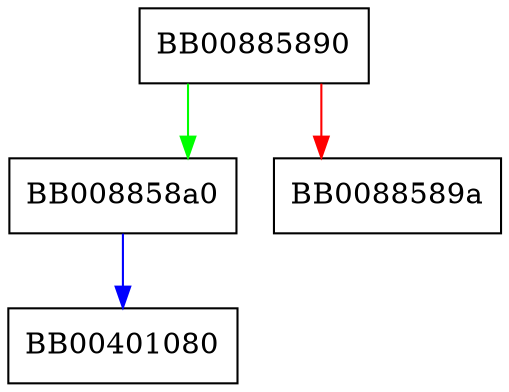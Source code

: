 digraph alloc_perturb {
  node [shape="box"];
  graph [splines=ortho];
  BB00885890 -> BB008858a0 [color="green"];
  BB00885890 -> BB0088589a [color="red"];
  BB008858a0 -> BB00401080 [color="blue"];
}